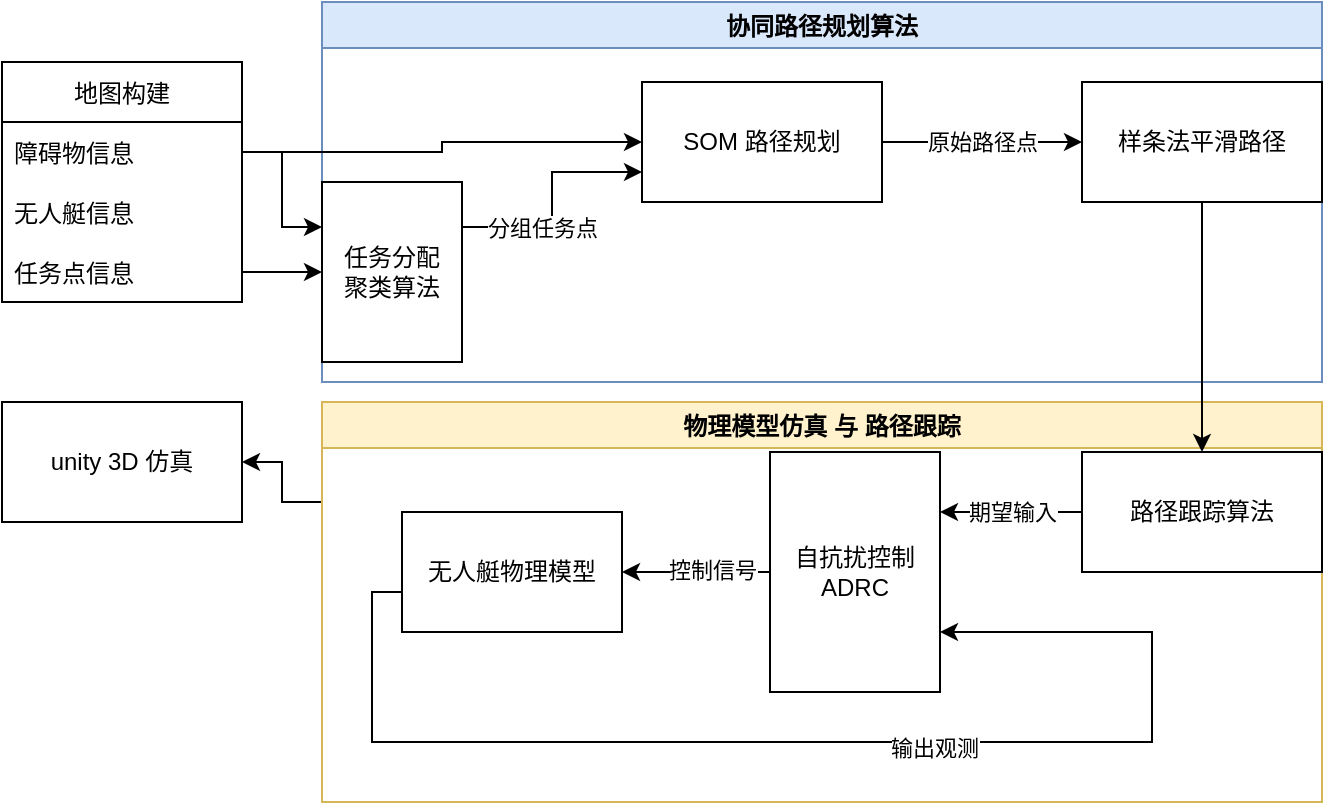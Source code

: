 <mxfile version="16.5.1" type="device"><diagram id="ZJtR05AKxH3UCDfKfaIg" name="Page-1"><mxGraphModel dx="920" dy="646" grid="1" gridSize="10" guides="1" tooltips="1" connect="1" arrows="1" fold="1" page="1" pageScale="1" pageWidth="827" pageHeight="1169" math="0" shadow="0"><root><mxCell id="0"/><mxCell id="1" parent="0"/><mxCell id="LIyYCsciPyg4vpb4H7mv-3" value="地图构建" style="swimlane;fontStyle=0;childLayout=stackLayout;horizontal=1;startSize=30;horizontalStack=0;resizeParent=1;resizeParentMax=0;resizeLast=0;collapsible=1;marginBottom=0;" parent="1" vertex="1"><mxGeometry x="30" y="200" width="120" height="120" as="geometry"><mxRectangle x="640" y="210" width="50" height="30" as="alternateBounds"/></mxGeometry></mxCell><mxCell id="LIyYCsciPyg4vpb4H7mv-4" value="障碍物信息" style="text;strokeColor=none;fillColor=none;align=left;verticalAlign=middle;spacingLeft=4;spacingRight=4;overflow=hidden;points=[[0,0.5],[1,0.5]];portConstraint=eastwest;rotatable=0;" parent="LIyYCsciPyg4vpb4H7mv-3" vertex="1"><mxGeometry y="30" width="120" height="30" as="geometry"/></mxCell><mxCell id="LIyYCsciPyg4vpb4H7mv-5" value="无人艇信息" style="text;strokeColor=none;fillColor=none;align=left;verticalAlign=middle;spacingLeft=4;spacingRight=4;overflow=hidden;points=[[0,0.5],[1,0.5]];portConstraint=eastwest;rotatable=0;" parent="LIyYCsciPyg4vpb4H7mv-3" vertex="1"><mxGeometry y="60" width="120" height="30" as="geometry"/></mxCell><mxCell id="LIyYCsciPyg4vpb4H7mv-6" value="任务点信息" style="text;strokeColor=none;fillColor=none;align=left;verticalAlign=middle;spacingLeft=4;spacingRight=4;overflow=hidden;points=[[0,0.5],[1,0.5]];portConstraint=eastwest;rotatable=0;" parent="LIyYCsciPyg4vpb4H7mv-3" vertex="1"><mxGeometry y="90" width="120" height="30" as="geometry"/></mxCell><mxCell id="LIyYCsciPyg4vpb4H7mv-10" value="" style="endArrow=classic;html=1;rounded=0;exitX=1;exitY=0.5;exitDx=0;exitDy=0;entryX=0;entryY=0.5;entryDx=0;entryDy=0;edgeStyle=orthogonalEdgeStyle;" parent="1" source="LIyYCsciPyg4vpb4H7mv-6" target="LIyYCsciPyg4vpb4H7mv-7" edge="1"><mxGeometry width="50" height="50" relative="1" as="geometry"><mxPoint x="380" y="240" as="sourcePoint"/><mxPoint x="430" y="190" as="targetPoint"/></mxGeometry></mxCell><mxCell id="LIyYCsciPyg4vpb4H7mv-11" value="" style="endArrow=classic;html=1;rounded=0;exitX=1;exitY=0.5;exitDx=0;exitDy=0;entryX=0;entryY=0.25;entryDx=0;entryDy=0;edgeStyle=orthogonalEdgeStyle;" parent="1" source="LIyYCsciPyg4vpb4H7mv-4" target="LIyYCsciPyg4vpb4H7mv-7" edge="1"><mxGeometry width="50" height="50" relative="1" as="geometry"><mxPoint x="380" y="240" as="sourcePoint"/><mxPoint x="430" y="190" as="targetPoint"/></mxGeometry></mxCell><mxCell id="LIyYCsciPyg4vpb4H7mv-13" value="协同路径规划算法" style="swimlane;fillColor=#dae8fc;strokeColor=#6c8ebf;" parent="1" vertex="1"><mxGeometry x="190" y="170" width="500" height="190" as="geometry"/></mxCell><mxCell id="LIyYCsciPyg4vpb4H7mv-20" style="edgeStyle=orthogonalEdgeStyle;rounded=0;orthogonalLoop=1;jettySize=auto;html=1;exitX=1;exitY=0.25;exitDx=0;exitDy=0;entryX=0;entryY=0.75;entryDx=0;entryDy=0;" parent="LIyYCsciPyg4vpb4H7mv-13" source="LIyYCsciPyg4vpb4H7mv-7" target="LIyYCsciPyg4vpb4H7mv-16" edge="1"><mxGeometry relative="1" as="geometry"/></mxCell><mxCell id="LIyYCsciPyg4vpb4H7mv-21" value="分组任务点" style="edgeLabel;html=1;align=center;verticalAlign=middle;resizable=0;points=[];" parent="LIyYCsciPyg4vpb4H7mv-20" vertex="1" connectable="0"><mxGeometry x="-0.327" relative="1" as="geometry"><mxPoint as="offset"/></mxGeometry></mxCell><mxCell id="LIyYCsciPyg4vpb4H7mv-7" value="任务分配&lt;br&gt;聚类算法" style="rounded=0;whiteSpace=wrap;html=1;" parent="LIyYCsciPyg4vpb4H7mv-13" vertex="1"><mxGeometry y="90" width="70" height="90" as="geometry"/></mxCell><mxCell id="LIyYCsciPyg4vpb4H7mv-22" value="原始路径点" style="edgeStyle=orthogonalEdgeStyle;rounded=0;orthogonalLoop=1;jettySize=auto;html=1;exitX=1;exitY=0.5;exitDx=0;exitDy=0;entryX=0;entryY=0.5;entryDx=0;entryDy=0;" parent="LIyYCsciPyg4vpb4H7mv-13" source="LIyYCsciPyg4vpb4H7mv-16" target="LIyYCsciPyg4vpb4H7mv-17" edge="1"><mxGeometry relative="1" as="geometry"/></mxCell><mxCell id="LIyYCsciPyg4vpb4H7mv-16" value="SOM 路径规划" style="whiteSpace=wrap;html=1;" parent="LIyYCsciPyg4vpb4H7mv-13" vertex="1"><mxGeometry x="160" y="40" width="120" height="60" as="geometry"/></mxCell><mxCell id="LIyYCsciPyg4vpb4H7mv-17" value="样条法平滑路径" style="whiteSpace=wrap;html=1;" parent="LIyYCsciPyg4vpb4H7mv-13" vertex="1"><mxGeometry x="380" y="40" width="120" height="60" as="geometry"/></mxCell><mxCell id="LIyYCsciPyg4vpb4H7mv-18" style="edgeStyle=orthogonalEdgeStyle;rounded=0;orthogonalLoop=1;jettySize=auto;html=1;entryX=0;entryY=0.5;entryDx=0;entryDy=0;" parent="1" source="LIyYCsciPyg4vpb4H7mv-4" target="LIyYCsciPyg4vpb4H7mv-16" edge="1"><mxGeometry relative="1" as="geometry"/></mxCell><mxCell id="9tmJWiCvNAcZI4iVMibT-17" style="edgeStyle=orthogonalEdgeStyle;rounded=0;orthogonalLoop=1;jettySize=auto;html=1;exitX=0;exitY=0.25;exitDx=0;exitDy=0;" edge="1" parent="1" source="9tmJWiCvNAcZI4iVMibT-2" target="9tmJWiCvNAcZI4iVMibT-16"><mxGeometry relative="1" as="geometry"/></mxCell><mxCell id="9tmJWiCvNAcZI4iVMibT-2" value="物理模型仿真 与 路径跟踪" style="swimlane;fillColor=#fff2cc;strokeColor=#d6b656;" vertex="1" parent="1"><mxGeometry x="190" y="370" width="500" height="200" as="geometry"/></mxCell><mxCell id="9tmJWiCvNAcZI4iVMibT-9" style="edgeStyle=orthogonalEdgeStyle;rounded=0;orthogonalLoop=1;jettySize=auto;html=1;exitX=0;exitY=0.5;exitDx=0;exitDy=0;entryX=1;entryY=0.75;entryDx=0;entryDy=0;" edge="1" parent="9tmJWiCvNAcZI4iVMibT-2" source="9tmJWiCvNAcZI4iVMibT-3" target="9tmJWiCvNAcZI4iVMibT-4"><mxGeometry relative="1" as="geometry"><Array as="points"><mxPoint x="45" y="95"/><mxPoint x="25" y="95"/><mxPoint x="25" y="170"/><mxPoint x="415" y="170"/><mxPoint x="415" y="115"/></Array></mxGeometry></mxCell><mxCell id="9tmJWiCvNAcZI4iVMibT-10" value="输出观测" style="edgeLabel;html=1;align=center;verticalAlign=middle;resizable=0;points=[];" vertex="1" connectable="0" parent="9tmJWiCvNAcZI4iVMibT-9"><mxGeometry x="0.181" y="-3" relative="1" as="geometry"><mxPoint as="offset"/></mxGeometry></mxCell><mxCell id="9tmJWiCvNAcZI4iVMibT-3" value="无人艇物理模型" style="whiteSpace=wrap;html=1;" vertex="1" parent="9tmJWiCvNAcZI4iVMibT-2"><mxGeometry x="40" y="55" width="110" height="60" as="geometry"/></mxCell><mxCell id="9tmJWiCvNAcZI4iVMibT-7" style="edgeStyle=orthogonalEdgeStyle;rounded=0;orthogonalLoop=1;jettySize=auto;html=1;exitX=0;exitY=0.5;exitDx=0;exitDy=0;" edge="1" parent="9tmJWiCvNAcZI4iVMibT-2" source="9tmJWiCvNAcZI4iVMibT-4" target="9tmJWiCvNAcZI4iVMibT-3"><mxGeometry relative="1" as="geometry"/></mxCell><mxCell id="9tmJWiCvNAcZI4iVMibT-8" value="控制信号" style="edgeLabel;html=1;align=center;verticalAlign=middle;resizable=0;points=[];" vertex="1" connectable="0" parent="9tmJWiCvNAcZI4iVMibT-7"><mxGeometry x="-0.2" y="-1" relative="1" as="geometry"><mxPoint as="offset"/></mxGeometry></mxCell><mxCell id="9tmJWiCvNAcZI4iVMibT-4" value="自抗扰控制 ADRC" style="whiteSpace=wrap;html=1;" vertex="1" parent="9tmJWiCvNAcZI4iVMibT-2"><mxGeometry x="224" y="25" width="85" height="120" as="geometry"/></mxCell><mxCell id="9tmJWiCvNAcZI4iVMibT-15" value="期望输入" style="edgeStyle=orthogonalEdgeStyle;rounded=0;orthogonalLoop=1;jettySize=auto;html=1;exitX=0;exitY=0.5;exitDx=0;exitDy=0;entryX=1;entryY=0.25;entryDx=0;entryDy=0;" edge="1" parent="9tmJWiCvNAcZI4iVMibT-2" source="9tmJWiCvNAcZI4iVMibT-11" target="9tmJWiCvNAcZI4iVMibT-4"><mxGeometry relative="1" as="geometry"/></mxCell><mxCell id="9tmJWiCvNAcZI4iVMibT-11" value="路径跟踪算法" style="whiteSpace=wrap;html=1;" vertex="1" parent="9tmJWiCvNAcZI4iVMibT-2"><mxGeometry x="380" y="25" width="120" height="60" as="geometry"/></mxCell><mxCell id="9tmJWiCvNAcZI4iVMibT-12" style="edgeStyle=orthogonalEdgeStyle;rounded=0;orthogonalLoop=1;jettySize=auto;html=1;exitX=0.5;exitY=1;exitDx=0;exitDy=0;entryX=0.5;entryY=0;entryDx=0;entryDy=0;" edge="1" parent="1" source="LIyYCsciPyg4vpb4H7mv-17" target="9tmJWiCvNAcZI4iVMibT-11"><mxGeometry relative="1" as="geometry"/></mxCell><mxCell id="9tmJWiCvNAcZI4iVMibT-16" value="unity 3D 仿真" style="rounded=0;whiteSpace=wrap;html=1;" vertex="1" parent="1"><mxGeometry x="30" y="370" width="120" height="60" as="geometry"/></mxCell></root></mxGraphModel></diagram></mxfile>